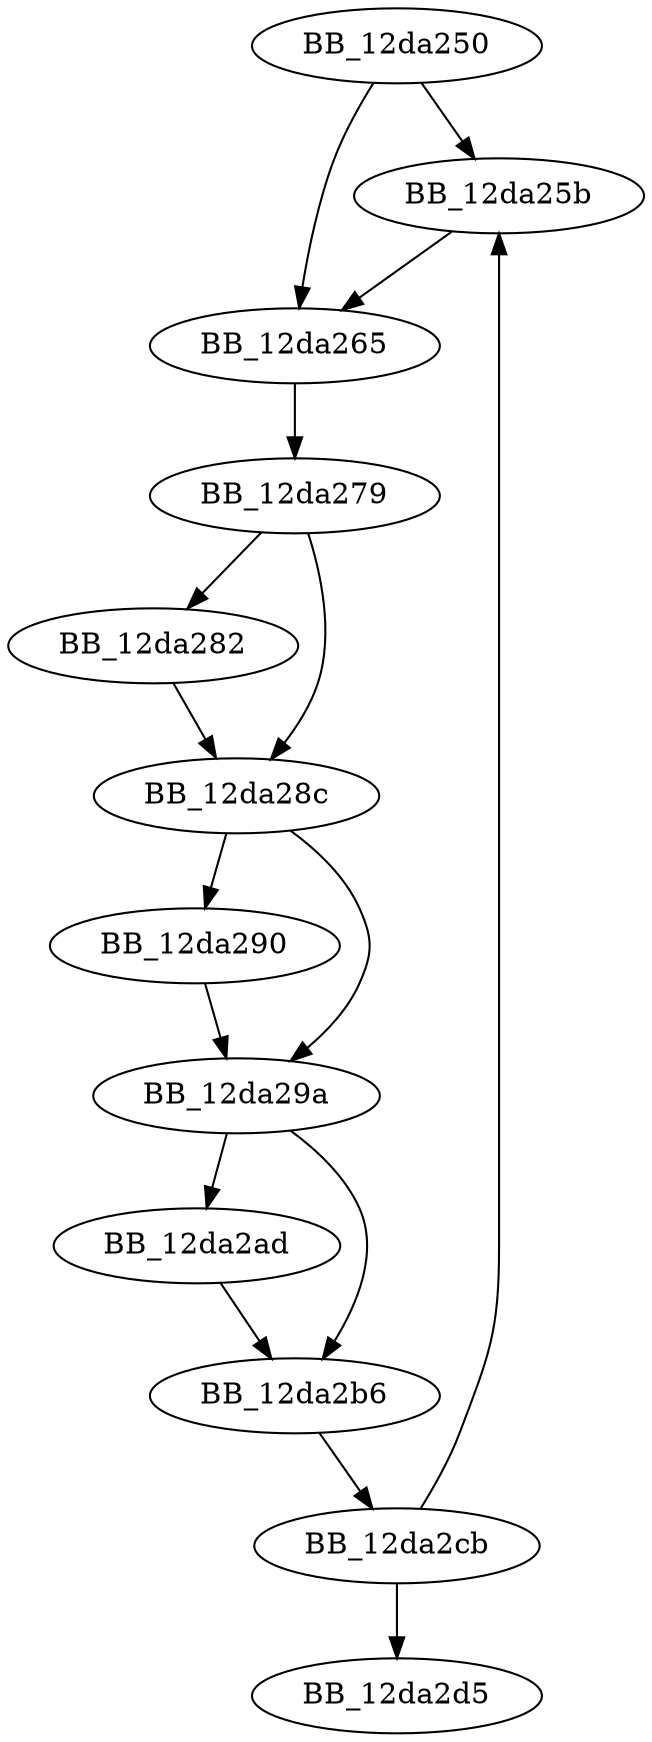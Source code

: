 DiGraph sub_12DA250{
BB_12da250->BB_12da25b
BB_12da250->BB_12da265
BB_12da25b->BB_12da265
BB_12da265->BB_12da279
BB_12da279->BB_12da282
BB_12da279->BB_12da28c
BB_12da282->BB_12da28c
BB_12da28c->BB_12da290
BB_12da28c->BB_12da29a
BB_12da290->BB_12da29a
BB_12da29a->BB_12da2ad
BB_12da29a->BB_12da2b6
BB_12da2ad->BB_12da2b6
BB_12da2b6->BB_12da2cb
BB_12da2cb->BB_12da25b
BB_12da2cb->BB_12da2d5
}
